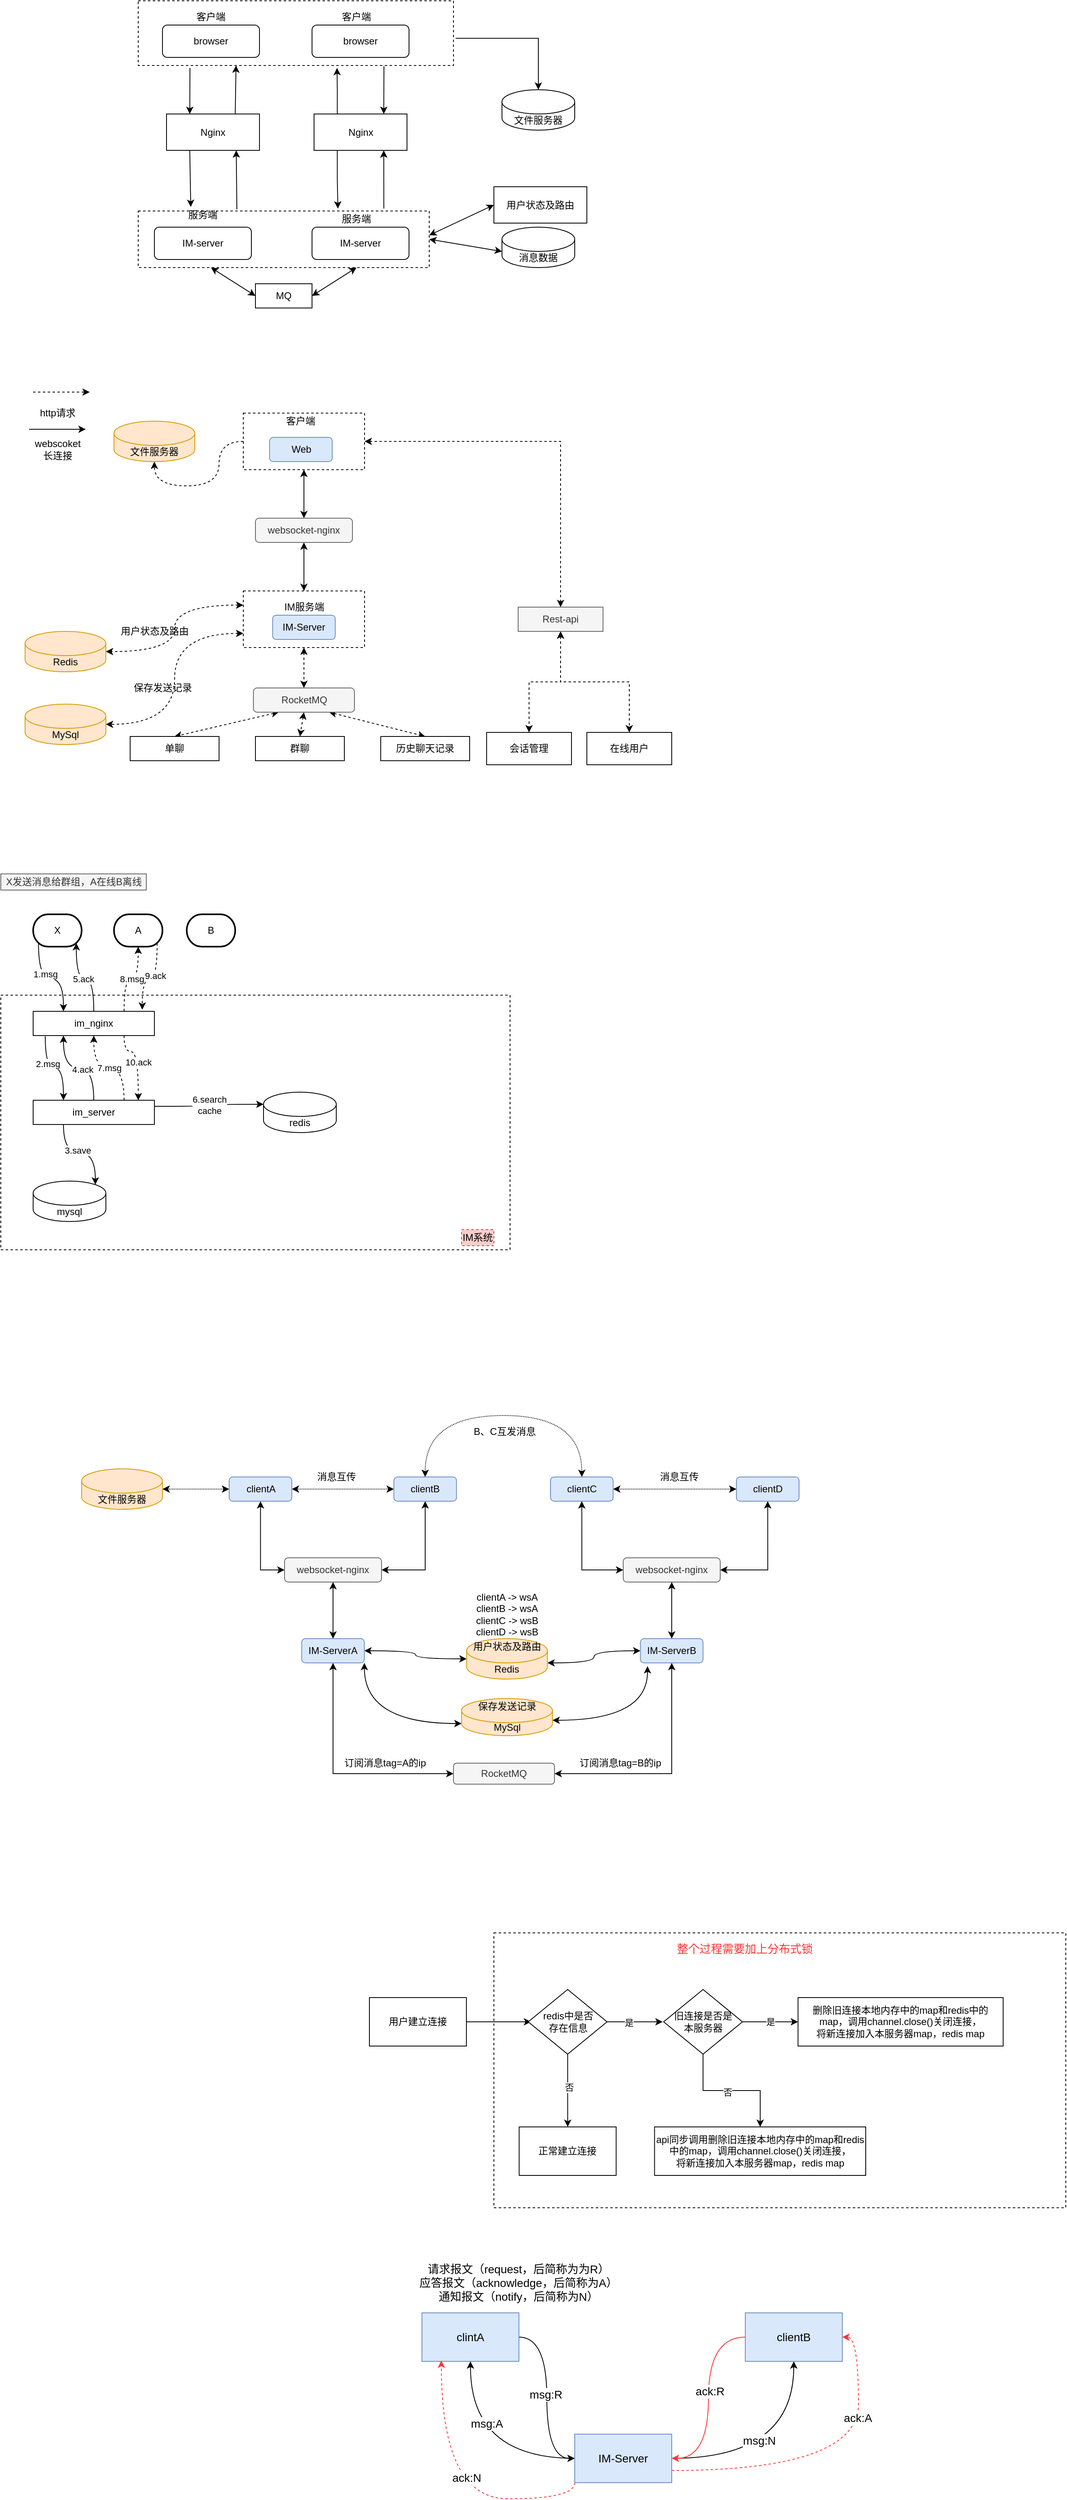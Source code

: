 <mxfile version="14.6.6" type="github">
  <diagram id="SVf9QePH6oFxNEaRzbm1" name="Page-1">
    <mxGraphModel dx="1657" dy="684" grid="1" gridSize="10" guides="1" tooltips="1" connect="1" arrows="1" fold="1" page="1" pageScale="1" pageWidth="827" pageHeight="1169" math="0" shadow="0">
      <root>
        <mxCell id="0" />
        <mxCell id="1" parent="0" />
        <mxCell id="dD6wVHQtF_1R5ot11olk-26" value="" style="rounded=0;whiteSpace=wrap;html=1;dashed=1;" vertex="1" parent="1">
          <mxGeometry x="370" y="2490" width="707.5" height="340" as="geometry" />
        </mxCell>
        <mxCell id="jcN8uPHIU7ZFFMgg2lVI-137" value="" style="rounded=0;whiteSpace=wrap;html=1;strokeColor=#000000;strokeWidth=1;dashed=1;" parent="1" vertex="1">
          <mxGeometry x="-240" y="1330" width="630" height="315" as="geometry" />
        </mxCell>
        <mxCell id="jcN8uPHIU7ZFFMgg2lVI-88" style="edgeStyle=orthogonalEdgeStyle;rounded=0;orthogonalLoop=1;jettySize=auto;html=1;exitX=0;exitY=0.5;exitDx=0;exitDy=0;entryX=0.5;entryY=1;entryDx=0;entryDy=0;entryPerimeter=0;startArrow=none;startFill=0;strokeColor=#000000;curved=1;dashed=1;" parent="1" source="jcN8uPHIU7ZFFMgg2lVI-80" target="jcN8uPHIU7ZFFMgg2lVI-78" edge="1">
          <mxGeometry relative="1" as="geometry" />
        </mxCell>
        <mxCell id="jcN8uPHIU7ZFFMgg2lVI-92" style="edgeStyle=none;rounded=0;orthogonalLoop=1;jettySize=auto;html=1;exitX=0.5;exitY=1;exitDx=0;exitDy=0;entryX=0.5;entryY=0;entryDx=0;entryDy=0;startArrow=classic;startFill=1;strokeColor=#000000;" parent="1" source="jcN8uPHIU7ZFFMgg2lVI-80" target="jcN8uPHIU7ZFFMgg2lVI-82" edge="1">
          <mxGeometry relative="1" as="geometry" />
        </mxCell>
        <mxCell id="jcN8uPHIU7ZFFMgg2lVI-107" style="edgeStyle=orthogonalEdgeStyle;rounded=0;orthogonalLoop=1;jettySize=auto;html=1;exitX=1;exitY=0.5;exitDx=0;exitDy=0;entryX=0.5;entryY=0;entryDx=0;entryDy=0;startArrow=classic;startFill=1;strokeColor=#000000;dashed=1;" parent="1" source="jcN8uPHIU7ZFFMgg2lVI-80" target="jcN8uPHIU7ZFFMgg2lVI-104" edge="1">
          <mxGeometry relative="1" as="geometry" />
        </mxCell>
        <mxCell id="jcN8uPHIU7ZFFMgg2lVI-80" value="" style="rounded=0;whiteSpace=wrap;html=1;strokeColor=#000000;strokeWidth=1;dashed=1;" parent="1" vertex="1">
          <mxGeometry x="60" y="610" width="150" height="70" as="geometry" />
        </mxCell>
        <mxCell id="jcN8uPHIU7ZFFMgg2lVI-66" style="edgeStyle=none;rounded=0;orthogonalLoop=1;jettySize=auto;html=1;entryX=0.25;entryY=0;entryDx=0;entryDy=0;startArrow=none;startFill=0;strokeColor=#000000;" parent="1" target="jcN8uPHIU7ZFFMgg2lVI-31" edge="1">
          <mxGeometry relative="1" as="geometry">
            <mxPoint x="-6" y="183" as="sourcePoint" />
          </mxGeometry>
        </mxCell>
        <mxCell id="jcN8uPHIU7ZFFMgg2lVI-26" value="" style="rounded=0;whiteSpace=wrap;html=1;strokeWidth=1;dashed=1;align=center;" parent="1" vertex="1">
          <mxGeometry x="-70" y="100" width="390" height="80" as="geometry" />
        </mxCell>
        <mxCell id="GDeIz0hFqOaDHLAl8PQt-1" value="文件服务器" style="shape=cylinder3;whiteSpace=wrap;html=1;boundedLbl=1;backgroundOutline=1;size=15;" parent="1" vertex="1">
          <mxGeometry x="380" y="210" width="90" height="50" as="geometry" />
        </mxCell>
        <mxCell id="jcN8uPHIU7ZFFMgg2lVI-22" style="edgeStyle=orthogonalEdgeStyle;rounded=0;orthogonalLoop=1;jettySize=auto;html=1;entryX=0.5;entryY=0;entryDx=0;entryDy=0;entryPerimeter=0;strokeColor=#000000;exitX=1.007;exitY=0.58;exitDx=0;exitDy=0;exitPerimeter=0;" parent="1" source="jcN8uPHIU7ZFFMgg2lVI-26" target="GDeIz0hFqOaDHLAl8PQt-1" edge="1">
          <mxGeometry relative="1" as="geometry">
            <mxPoint x="330" y="140" as="sourcePoint" />
          </mxGeometry>
        </mxCell>
        <mxCell id="jcN8uPHIU7ZFFMgg2lVI-5" value="browser" style="rounded=1;whiteSpace=wrap;html=1;strokeColor=#000000;strokeWidth=1;" parent="1" vertex="1">
          <mxGeometry x="145" y="130" width="120" height="40" as="geometry" />
        </mxCell>
        <mxCell id="jcN8uPHIU7ZFFMgg2lVI-6" value="客户端" style="text;html=1;strokeColor=none;fillColor=none;align=center;verticalAlign=middle;whiteSpace=wrap;rounded=0;dashed=1;" parent="1" vertex="1">
          <mxGeometry x="180" y="110" width="40" height="20" as="geometry" />
        </mxCell>
        <mxCell id="jcN8uPHIU7ZFFMgg2lVI-12" style="edgeStyle=orthogonalEdgeStyle;rounded=0;orthogonalLoop=1;jettySize=auto;html=1;exitX=0.25;exitY=0;exitDx=0;exitDy=0;entryX=0.329;entryY=1.038;entryDx=0;entryDy=0;entryPerimeter=0;" parent="1" source="jcN8uPHIU7ZFFMgg2lVI-7" edge="1">
          <mxGeometry relative="1" as="geometry">
            <mxPoint x="175.93" y="183.04" as="targetPoint" />
          </mxGeometry>
        </mxCell>
        <mxCell id="jcN8uPHIU7ZFFMgg2lVI-17" style="edgeStyle=orthogonalEdgeStyle;rounded=0;orthogonalLoop=1;jettySize=auto;html=1;exitX=0.25;exitY=1;exitDx=0;exitDy=0;strokeColor=#000000;entryX=0.117;entryY=-0.15;entryDx=0;entryDy=0;entryPerimeter=0;" parent="1" source="jcN8uPHIU7ZFFMgg2lVI-7" target="jcN8uPHIU7ZFFMgg2lVI-19" edge="1">
          <mxGeometry relative="1" as="geometry">
            <mxPoint x="176" y="350" as="targetPoint" />
          </mxGeometry>
        </mxCell>
        <mxCell id="jcN8uPHIU7ZFFMgg2lVI-7" value="Nginx" style="rounded=0;whiteSpace=wrap;html=1;strokeColor=#000000;strokeWidth=1;" parent="1" vertex="1">
          <mxGeometry x="147.5" y="240" width="115" height="45" as="geometry" />
        </mxCell>
        <mxCell id="jcN8uPHIU7ZFFMgg2lVI-16" value="" style="endArrow=classic;html=1;strokeColor=#000000;entryX=0.75;entryY=0;entryDx=0;entryDy=0;" parent="1" target="jcN8uPHIU7ZFFMgg2lVI-7" edge="1">
          <mxGeometry width="50" height="50" relative="1" as="geometry">
            <mxPoint x="234" y="181" as="sourcePoint" />
            <mxPoint x="360" y="290" as="targetPoint" />
          </mxGeometry>
        </mxCell>
        <mxCell id="jcN8uPHIU7ZFFMgg2lVI-73" style="rounded=0;orthogonalLoop=1;jettySize=auto;html=1;exitX=0.25;exitY=1;exitDx=0;exitDy=0;entryX=0;entryY=0.5;entryDx=0;entryDy=0;startArrow=classic;startFill=1;strokeColor=#000000;" parent="1" source="jcN8uPHIU7ZFFMgg2lVI-18" target="jcN8uPHIU7ZFFMgg2lVI-70" edge="1">
          <mxGeometry relative="1" as="geometry" />
        </mxCell>
        <mxCell id="jcN8uPHIU7ZFFMgg2lVI-18" value="" style="rounded=0;whiteSpace=wrap;html=1;strokeWidth=1;dashed=1;align=center;" parent="1" vertex="1">
          <mxGeometry x="-70" y="360" width="360" height="70" as="geometry" />
        </mxCell>
        <mxCell id="jcN8uPHIU7ZFFMgg2lVI-19" value="服务端" style="text;html=1;strokeColor=none;fillColor=none;align=center;verticalAlign=middle;whiteSpace=wrap;rounded=0;" parent="1" vertex="1">
          <mxGeometry x="170" y="360" width="60" height="20" as="geometry" />
        </mxCell>
        <mxCell id="jcN8uPHIU7ZFFMgg2lVI-20" value="" style="endArrow=classic;html=1;strokeColor=#000000;entryX=0.75;entryY=1;entryDx=0;entryDy=0;exitX=0.844;exitY=-0.043;exitDx=0;exitDy=0;exitPerimeter=0;" parent="1" source="jcN8uPHIU7ZFFMgg2lVI-18" target="jcN8uPHIU7ZFFMgg2lVI-7" edge="1">
          <mxGeometry width="50" height="50" relative="1" as="geometry">
            <mxPoint x="234" y="350" as="sourcePoint" />
            <mxPoint x="360" y="360" as="targetPoint" />
          </mxGeometry>
        </mxCell>
        <mxCell id="jcN8uPHIU7ZFFMgg2lVI-21" value="IM-server" style="rounded=1;whiteSpace=wrap;html=1;strokeColor=#000000;strokeWidth=1;" parent="1" vertex="1">
          <mxGeometry x="145" y="380" width="120" height="40" as="geometry" />
        </mxCell>
        <mxCell id="jcN8uPHIU7ZFFMgg2lVI-24" value="消息数据" style="shape=cylinder3;whiteSpace=wrap;html=1;boundedLbl=1;backgroundOutline=1;size=15;" parent="1" vertex="1">
          <mxGeometry x="380" y="380" width="90" height="50" as="geometry" />
        </mxCell>
        <mxCell id="jcN8uPHIU7ZFFMgg2lVI-25" value="" style="endArrow=classic;startArrow=classic;html=1;strokeColor=#000000;entryX=0;entryY=0;entryDx=0;entryDy=30;entryPerimeter=0;exitX=1;exitY=0.5;exitDx=0;exitDy=0;" parent="1" source="jcN8uPHIU7ZFFMgg2lVI-18" target="jcN8uPHIU7ZFFMgg2lVI-24" edge="1">
          <mxGeometry width="50" height="50" relative="1" as="geometry">
            <mxPoint x="310" y="460" as="sourcePoint" />
            <mxPoint x="360" y="410" as="targetPoint" />
          </mxGeometry>
        </mxCell>
        <mxCell id="jcN8uPHIU7ZFFMgg2lVI-27" value="browser" style="rounded=1;whiteSpace=wrap;html=1;strokeColor=#000000;strokeWidth=1;" parent="1" vertex="1">
          <mxGeometry x="-40" y="130" width="120" height="40" as="geometry" />
        </mxCell>
        <mxCell id="jcN8uPHIU7ZFFMgg2lVI-28" value="客户端" style="text;html=1;strokeColor=none;fillColor=none;align=center;verticalAlign=middle;whiteSpace=wrap;rounded=0;dashed=1;" parent="1" vertex="1">
          <mxGeometry y="110" width="40" height="20" as="geometry" />
        </mxCell>
        <mxCell id="jcN8uPHIU7ZFFMgg2lVI-68" style="edgeStyle=none;rounded=0;orthogonalLoop=1;jettySize=auto;html=1;exitX=0.25;exitY=1;exitDx=0;exitDy=0;entryX=0.25;entryY=0;entryDx=0;entryDy=0;startArrow=none;startFill=0;strokeColor=#000000;" parent="1" source="jcN8uPHIU7ZFFMgg2lVI-31" target="jcN8uPHIU7ZFFMgg2lVI-34" edge="1">
          <mxGeometry relative="1" as="geometry" />
        </mxCell>
        <mxCell id="jcN8uPHIU7ZFFMgg2lVI-31" value="Nginx" style="rounded=0;whiteSpace=wrap;html=1;strokeColor=#000000;strokeWidth=1;" parent="1" vertex="1">
          <mxGeometry x="-35" y="240" width="115" height="45" as="geometry" />
        </mxCell>
        <mxCell id="jcN8uPHIU7ZFFMgg2lVI-34" value="服务端" style="text;html=1;strokeColor=none;fillColor=none;align=center;verticalAlign=middle;whiteSpace=wrap;rounded=0;" parent="1" vertex="1">
          <mxGeometry x="-20" y="355" width="60" height="20" as="geometry" />
        </mxCell>
        <mxCell id="jcN8uPHIU7ZFFMgg2lVI-35" value="" style="endArrow=classic;html=1;strokeColor=#000000;entryX=0.75;entryY=1;entryDx=0;entryDy=0;exitX=0.339;exitY=-0.029;exitDx=0;exitDy=0;exitPerimeter=0;" parent="1" source="jcN8uPHIU7ZFFMgg2lVI-18" target="jcN8uPHIU7ZFFMgg2lVI-31" edge="1">
          <mxGeometry width="50" height="50" relative="1" as="geometry">
            <mxPoint x="51" y="350" as="sourcePoint" />
            <mxPoint x="110" y="360" as="targetPoint" />
          </mxGeometry>
        </mxCell>
        <mxCell id="jcN8uPHIU7ZFFMgg2lVI-36" value="IM-server" style="rounded=1;whiteSpace=wrap;html=1;strokeColor=#000000;strokeWidth=1;" parent="1" vertex="1">
          <mxGeometry x="-50" y="380" width="120" height="40" as="geometry" />
        </mxCell>
        <mxCell id="jcN8uPHIU7ZFFMgg2lVI-49" value="用户状态及路由" style="rounded=0;whiteSpace=wrap;html=1;strokeColor=#000000;strokeWidth=1;" parent="1" vertex="1">
          <mxGeometry x="370" y="330" width="115" height="45" as="geometry" />
        </mxCell>
        <mxCell id="jcN8uPHIU7ZFFMgg2lVI-50" value="" style="endArrow=classic;startArrow=classic;html=1;strokeColor=#000000;entryX=0;entryY=0.5;entryDx=0;entryDy=0;" parent="1" target="jcN8uPHIU7ZFFMgg2lVI-49" edge="1">
          <mxGeometry width="50" height="50" relative="1" as="geometry">
            <mxPoint x="290" y="390" as="sourcePoint" />
            <mxPoint x="360" y="350" as="targetPoint" />
          </mxGeometry>
        </mxCell>
        <mxCell id="jcN8uPHIU7ZFFMgg2lVI-65" value="" style="endArrow=classic;html=1;strokeColor=#000000;exitX=0.429;exitY=-0.012;exitDx=0;exitDy=0;exitPerimeter=0;" parent="1" edge="1">
          <mxGeometry width="50" height="50" relative="1" as="geometry">
            <mxPoint x="50.0" y="240.0" as="sourcePoint" />
            <mxPoint x="51" y="180" as="targetPoint" />
          </mxGeometry>
        </mxCell>
        <mxCell id="jcN8uPHIU7ZFFMgg2lVI-71" style="edgeStyle=none;rounded=0;orthogonalLoop=1;jettySize=auto;html=1;exitX=1;exitY=0.5;exitDx=0;exitDy=0;entryX=0.75;entryY=1;entryDx=0;entryDy=0;startArrow=classic;startFill=1;strokeColor=#000000;" parent="1" source="jcN8uPHIU7ZFFMgg2lVI-70" target="jcN8uPHIU7ZFFMgg2lVI-18" edge="1">
          <mxGeometry relative="1" as="geometry" />
        </mxCell>
        <mxCell id="jcN8uPHIU7ZFFMgg2lVI-70" value="MQ" style="rounded=0;whiteSpace=wrap;html=1;strokeColor=#000000;strokeWidth=1;" parent="1" vertex="1">
          <mxGeometry x="75" y="450" width="70" height="30" as="geometry" />
        </mxCell>
        <mxCell id="jcN8uPHIU7ZFFMgg2lVI-78" value="文件服务器" style="shape=cylinder3;whiteSpace=wrap;html=1;boundedLbl=1;backgroundOutline=1;size=15;strokeColor=#d79b00;strokeWidth=1;fillColor=#ffe6cc;" parent="1" vertex="1">
          <mxGeometry x="-100" y="620" width="100" height="50" as="geometry" />
        </mxCell>
        <mxCell id="jcN8uPHIU7ZFFMgg2lVI-79" value="Web" style="rounded=1;whiteSpace=wrap;html=1;strokeColor=#6c8ebf;strokeWidth=1;fillColor=#dae8fc;" parent="1" vertex="1">
          <mxGeometry x="92.5" y="640" width="77.5" height="30" as="geometry" />
        </mxCell>
        <mxCell id="jcN8uPHIU7ZFFMgg2lVI-81" value="客户端" style="text;html=1;strokeColor=none;fillColor=none;align=center;verticalAlign=middle;whiteSpace=wrap;rounded=0;" parent="1" vertex="1">
          <mxGeometry x="111" y="610" width="40" height="20" as="geometry" />
        </mxCell>
        <mxCell id="jcN8uPHIU7ZFFMgg2lVI-93" style="edgeStyle=none;rounded=0;orthogonalLoop=1;jettySize=auto;html=1;exitX=0.5;exitY=1;exitDx=0;exitDy=0;entryX=0.5;entryY=0;entryDx=0;entryDy=0;startArrow=classic;startFill=1;strokeColor=#000000;" parent="1" source="jcN8uPHIU7ZFFMgg2lVI-82" target="jcN8uPHIU7ZFFMgg2lVI-85" edge="1">
          <mxGeometry relative="1" as="geometry" />
        </mxCell>
        <mxCell id="jcN8uPHIU7ZFFMgg2lVI-82" value="websocket-nginx" style="rounded=1;whiteSpace=wrap;html=1;strokeColor=#666666;strokeWidth=1;fillColor=#f5f5f5;fontColor=#333333;" parent="1" vertex="1">
          <mxGeometry x="75" y="740" width="120" height="30" as="geometry" />
        </mxCell>
        <mxCell id="jcN8uPHIU7ZFFMgg2lVI-97" style="edgeStyle=none;rounded=0;orthogonalLoop=1;jettySize=auto;html=1;exitX=0.5;exitY=1;exitDx=0;exitDy=0;startArrow=classic;startFill=1;strokeColor=#000000;dashed=1;" parent="1" source="jcN8uPHIU7ZFFMgg2lVI-85" target="jcN8uPHIU7ZFFMgg2lVI-96" edge="1">
          <mxGeometry relative="1" as="geometry" />
        </mxCell>
        <mxCell id="jcN8uPHIU7ZFFMgg2lVI-117" style="edgeStyle=orthogonalEdgeStyle;rounded=0;orthogonalLoop=1;jettySize=auto;html=1;exitX=0;exitY=0.25;exitDx=0;exitDy=0;entryX=1;entryY=0.5;entryDx=0;entryDy=0;entryPerimeter=0;startArrow=classic;startFill=1;strokeColor=#000000;curved=1;dashed=1;" parent="1" source="jcN8uPHIU7ZFFMgg2lVI-85" target="jcN8uPHIU7ZFFMgg2lVI-116" edge="1">
          <mxGeometry relative="1" as="geometry" />
        </mxCell>
        <mxCell id="jcN8uPHIU7ZFFMgg2lVI-118" style="edgeStyle=orthogonalEdgeStyle;curved=1;rounded=0;orthogonalLoop=1;jettySize=auto;html=1;exitX=0;exitY=0.75;exitDx=0;exitDy=0;entryX=1;entryY=0.5;entryDx=0;entryDy=0;entryPerimeter=0;startArrow=classic;startFill=1;strokeColor=#000000;dashed=1;" parent="1" source="jcN8uPHIU7ZFFMgg2lVI-85" target="jcN8uPHIU7ZFFMgg2lVI-115" edge="1">
          <mxGeometry relative="1" as="geometry" />
        </mxCell>
        <mxCell id="jcN8uPHIU7ZFFMgg2lVI-85" value="" style="rounded=0;whiteSpace=wrap;html=1;strokeColor=#000000;strokeWidth=1;dashed=1;" parent="1" vertex="1">
          <mxGeometry x="60" y="830" width="150" height="70" as="geometry" />
        </mxCell>
        <mxCell id="jcN8uPHIU7ZFFMgg2lVI-94" value="IM-Server" style="rounded=1;whiteSpace=wrap;html=1;strokeColor=#6c8ebf;strokeWidth=1;fillColor=#dae8fc;" parent="1" vertex="1">
          <mxGeometry x="96.25" y="860" width="77.5" height="30" as="geometry" />
        </mxCell>
        <mxCell id="jcN8uPHIU7ZFFMgg2lVI-95" value="IM服务端" style="text;html=1;strokeColor=none;fillColor=none;align=center;verticalAlign=middle;whiteSpace=wrap;rounded=0;" parent="1" vertex="1">
          <mxGeometry x="107.5" y="840" width="55" height="20" as="geometry" />
        </mxCell>
        <mxCell id="jcN8uPHIU7ZFFMgg2lVI-101" style="edgeStyle=none;rounded=0;orthogonalLoop=1;jettySize=auto;html=1;exitX=0.25;exitY=1;exitDx=0;exitDy=0;entryX=0.5;entryY=0;entryDx=0;entryDy=0;startArrow=classic;startFill=1;strokeColor=#000000;dashed=1;" parent="1" source="jcN8uPHIU7ZFFMgg2lVI-96" target="jcN8uPHIU7ZFFMgg2lVI-98" edge="1">
          <mxGeometry relative="1" as="geometry" />
        </mxCell>
        <mxCell id="jcN8uPHIU7ZFFMgg2lVI-102" style="edgeStyle=none;rounded=0;orthogonalLoop=1;jettySize=auto;html=1;exitX=0.5;exitY=1;exitDx=0;exitDy=0;entryX=0.5;entryY=0;entryDx=0;entryDy=0;startArrow=classic;startFill=1;strokeColor=#000000;dashed=1;" parent="1" source="jcN8uPHIU7ZFFMgg2lVI-96" target="jcN8uPHIU7ZFFMgg2lVI-99" edge="1">
          <mxGeometry relative="1" as="geometry" />
        </mxCell>
        <mxCell id="jcN8uPHIU7ZFFMgg2lVI-103" style="edgeStyle=none;rounded=0;orthogonalLoop=1;jettySize=auto;html=1;exitX=0.75;exitY=1;exitDx=0;exitDy=0;entryX=0.5;entryY=0;entryDx=0;entryDy=0;startArrow=classic;startFill=1;strokeColor=#000000;dashed=1;" parent="1" source="jcN8uPHIU7ZFFMgg2lVI-96" target="jcN8uPHIU7ZFFMgg2lVI-100" edge="1">
          <mxGeometry relative="1" as="geometry" />
        </mxCell>
        <mxCell id="jcN8uPHIU7ZFFMgg2lVI-96" value="RocketMQ" style="rounded=1;whiteSpace=wrap;html=1;strokeColor=#666666;strokeWidth=1;fillColor=#f5f5f5;fontColor=#333333;" parent="1" vertex="1">
          <mxGeometry x="72.5" y="950" width="125" height="30" as="geometry" />
        </mxCell>
        <mxCell id="jcN8uPHIU7ZFFMgg2lVI-98" value="单聊" style="rounded=0;whiteSpace=wrap;html=1;strokeColor=#000000;strokeWidth=1;" parent="1" vertex="1">
          <mxGeometry x="-80" y="1010" width="110" height="30" as="geometry" />
        </mxCell>
        <mxCell id="jcN8uPHIU7ZFFMgg2lVI-99" value="群聊" style="rounded=0;whiteSpace=wrap;html=1;strokeColor=#000000;strokeWidth=1;" parent="1" vertex="1">
          <mxGeometry x="75" y="1010" width="110" height="30" as="geometry" />
        </mxCell>
        <mxCell id="jcN8uPHIU7ZFFMgg2lVI-100" value="历史聊天记录" style="rounded=0;whiteSpace=wrap;html=1;strokeColor=#000000;strokeWidth=1;" parent="1" vertex="1">
          <mxGeometry x="230" y="1010" width="110" height="30" as="geometry" />
        </mxCell>
        <mxCell id="jcN8uPHIU7ZFFMgg2lVI-111" style="edgeStyle=orthogonalEdgeStyle;rounded=0;orthogonalLoop=1;jettySize=auto;html=1;exitX=0.5;exitY=1;exitDx=0;exitDy=0;entryX=0.5;entryY=0;entryDx=0;entryDy=0;startArrow=classic;startFill=1;strokeColor=#000000;dashed=1;" parent="1" source="jcN8uPHIU7ZFFMgg2lVI-104" target="jcN8uPHIU7ZFFMgg2lVI-108" edge="1">
          <mxGeometry relative="1" as="geometry" />
        </mxCell>
        <mxCell id="jcN8uPHIU7ZFFMgg2lVI-113" style="edgeStyle=orthogonalEdgeStyle;rounded=0;orthogonalLoop=1;jettySize=auto;html=1;exitX=0.5;exitY=1;exitDx=0;exitDy=0;entryX=0.5;entryY=0;entryDx=0;entryDy=0;startArrow=classic;startFill=1;strokeColor=#000000;dashed=1;" parent="1" source="jcN8uPHIU7ZFFMgg2lVI-104" target="jcN8uPHIU7ZFFMgg2lVI-109" edge="1">
          <mxGeometry relative="1" as="geometry" />
        </mxCell>
        <mxCell id="jcN8uPHIU7ZFFMgg2lVI-104" value="Rest-api" style="rounded=0;whiteSpace=wrap;html=1;strokeColor=#666666;strokeWidth=1;fillColor=#f5f5f5;fontColor=#333333;" parent="1" vertex="1">
          <mxGeometry x="400" y="850" width="105" height="30" as="geometry" />
        </mxCell>
        <mxCell id="jcN8uPHIU7ZFFMgg2lVI-106" style="edgeStyle=none;rounded=0;orthogonalLoop=1;jettySize=auto;html=1;exitX=0;exitY=0;exitDx=0;exitDy=0;startArrow=classic;startFill=1;strokeColor=#000000;" parent="1" source="jcN8uPHIU7ZFFMgg2lVI-104" target="jcN8uPHIU7ZFFMgg2lVI-104" edge="1">
          <mxGeometry relative="1" as="geometry" />
        </mxCell>
        <mxCell id="jcN8uPHIU7ZFFMgg2lVI-108" value="在线用户" style="rounded=0;whiteSpace=wrap;html=1;strokeColor=#000000;strokeWidth=1;" parent="1" vertex="1">
          <mxGeometry x="485" y="1005" width="105" height="40" as="geometry" />
        </mxCell>
        <mxCell id="jcN8uPHIU7ZFFMgg2lVI-109" value="会话管理" style="rounded=0;whiteSpace=wrap;html=1;strokeColor=#000000;strokeWidth=1;" parent="1" vertex="1">
          <mxGeometry x="361" y="1005" width="105" height="40" as="geometry" />
        </mxCell>
        <mxCell id="jcN8uPHIU7ZFFMgg2lVI-115" value="MySql" style="shape=cylinder3;whiteSpace=wrap;html=1;boundedLbl=1;backgroundOutline=1;size=15;strokeColor=#d79b00;strokeWidth=1;fillColor=#ffe6cc;" parent="1" vertex="1">
          <mxGeometry x="-210" y="970" width="100" height="50" as="geometry" />
        </mxCell>
        <mxCell id="jcN8uPHIU7ZFFMgg2lVI-116" value="Redis" style="shape=cylinder3;whiteSpace=wrap;html=1;boundedLbl=1;backgroundOutline=1;size=15;strokeColor=#d79b00;strokeWidth=1;fillColor=#ffe6cc;" parent="1" vertex="1">
          <mxGeometry x="-210" y="880" width="100" height="50" as="geometry" />
        </mxCell>
        <mxCell id="jcN8uPHIU7ZFFMgg2lVI-119" value="用户状态及路由" style="text;html=1;align=center;verticalAlign=middle;resizable=0;points=[];autosize=1;" parent="1" vertex="1">
          <mxGeometry x="-100" y="870" width="100" height="20" as="geometry" />
        </mxCell>
        <mxCell id="jcN8uPHIU7ZFFMgg2lVI-120" value="保存发送记录" style="text;html=1;align=center;verticalAlign=middle;resizable=0;points=[];autosize=1;" parent="1" vertex="1">
          <mxGeometry x="-85" y="940" width="90" height="20" as="geometry" />
        </mxCell>
        <mxCell id="jcN8uPHIU7ZFFMgg2lVI-121" value="" style="endArrow=classic;html=1;strokeColor=#000000;" parent="1" edge="1">
          <mxGeometry width="50" height="50" relative="1" as="geometry">
            <mxPoint x="-205" y="630" as="sourcePoint" />
            <mxPoint x="-135" y="630" as="targetPoint" />
          </mxGeometry>
        </mxCell>
        <mxCell id="jcN8uPHIU7ZFFMgg2lVI-122" value="" style="endArrow=classic;html=1;dashed=1;strokeColor=#000000;" parent="1" edge="1">
          <mxGeometry width="50" height="50" relative="1" as="geometry">
            <mxPoint x="-200" y="584" as="sourcePoint" />
            <mxPoint x="-130" y="584" as="targetPoint" />
          </mxGeometry>
        </mxCell>
        <mxCell id="jcN8uPHIU7ZFFMgg2lVI-124" value="webscoket&lt;br&gt;长连接" style="text;html=1;align=center;verticalAlign=middle;resizable=0;points=[];autosize=1;" parent="1" vertex="1">
          <mxGeometry x="-205" y="640" width="70" height="30" as="geometry" />
        </mxCell>
        <mxCell id="jcN8uPHIU7ZFFMgg2lVI-125" value="http请求" style="text;html=1;align=center;verticalAlign=middle;resizable=0;points=[];autosize=1;" parent="1" vertex="1">
          <mxGeometry x="-200" y="600" width="60" height="20" as="geometry" />
        </mxCell>
        <mxCell id="jcN8uPHIU7ZFFMgg2lVI-135" style="edgeStyle=orthogonalEdgeStyle;curved=1;rounded=0;orthogonalLoop=1;jettySize=auto;html=1;exitX=0.11;exitY=0.89;exitDx=0;exitDy=0;exitPerimeter=0;entryX=0.25;entryY=0;entryDx=0;entryDy=0;startArrow=none;startFill=0;strokeColor=#000000;" parent="1" source="jcN8uPHIU7ZFFMgg2lVI-126" target="jcN8uPHIU7ZFFMgg2lVI-131" edge="1">
          <mxGeometry relative="1" as="geometry" />
        </mxCell>
        <mxCell id="jcN8uPHIU7ZFFMgg2lVI-136" value="1.msg" style="edgeLabel;html=1;align=center;verticalAlign=middle;resizable=0;points=[];" parent="jcN8uPHIU7ZFFMgg2lVI-135" vertex="1" connectable="0">
          <mxGeometry x="-0.084" y="6" relative="1" as="geometry">
            <mxPoint as="offset" />
          </mxGeometry>
        </mxCell>
        <mxCell id="jcN8uPHIU7ZFFMgg2lVI-126" value="X" style="strokeWidth=2;html=1;shape=mxgraph.flowchart.terminator;whiteSpace=wrap;" parent="1" vertex="1">
          <mxGeometry x="-200" y="1230" width="60" height="40" as="geometry" />
        </mxCell>
        <mxCell id="jcN8uPHIU7ZFFMgg2lVI-149" style="edgeStyle=orthogonalEdgeStyle;curved=1;rounded=0;orthogonalLoop=1;jettySize=auto;html=1;exitX=0.89;exitY=0.89;exitDx=0;exitDy=0;exitPerimeter=0;entryX=0.9;entryY=-0.067;entryDx=0;entryDy=0;entryPerimeter=0;dashed=1;startArrow=none;startFill=0;strokeColor=#000000;" parent="1" source="jcN8uPHIU7ZFFMgg2lVI-129" target="jcN8uPHIU7ZFFMgg2lVI-131" edge="1">
          <mxGeometry relative="1" as="geometry" />
        </mxCell>
        <mxCell id="jcN8uPHIU7ZFFMgg2lVI-150" value="9.ack" style="edgeLabel;html=1;align=center;verticalAlign=middle;resizable=0;points=[];" parent="jcN8uPHIU7ZFFMgg2lVI-149" vertex="1" connectable="0">
          <mxGeometry x="-0.198" y="-3" relative="1" as="geometry">
            <mxPoint as="offset" />
          </mxGeometry>
        </mxCell>
        <mxCell id="jcN8uPHIU7ZFFMgg2lVI-129" value="A" style="strokeWidth=2;html=1;shape=mxgraph.flowchart.terminator;whiteSpace=wrap;" parent="1" vertex="1">
          <mxGeometry x="-100" y="1230" width="60" height="40" as="geometry" />
        </mxCell>
        <mxCell id="jcN8uPHIU7ZFFMgg2lVI-130" value="B" style="strokeWidth=2;html=1;shape=mxgraph.flowchart.terminator;whiteSpace=wrap;" parent="1" vertex="1">
          <mxGeometry x="-10" y="1230" width="60" height="40" as="geometry" />
        </mxCell>
        <mxCell id="jcN8uPHIU7ZFFMgg2lVI-138" style="edgeStyle=orthogonalEdgeStyle;curved=1;rounded=0;orthogonalLoop=1;jettySize=auto;html=1;exitX=0.1;exitY=1.033;exitDx=0;exitDy=0;entryX=0.25;entryY=0;entryDx=0;entryDy=0;startArrow=none;startFill=0;strokeColor=#000000;exitPerimeter=0;" parent="1" source="jcN8uPHIU7ZFFMgg2lVI-131" target="jcN8uPHIU7ZFFMgg2lVI-132" edge="1">
          <mxGeometry relative="1" as="geometry" />
        </mxCell>
        <mxCell id="jcN8uPHIU7ZFFMgg2lVI-139" value="2.msg" style="edgeLabel;html=1;align=center;verticalAlign=middle;resizable=0;points=[];" parent="jcN8uPHIU7ZFFMgg2lVI-138" vertex="1" connectable="0">
          <mxGeometry x="-0.33" y="3" relative="1" as="geometry">
            <mxPoint as="offset" />
          </mxGeometry>
        </mxCell>
        <mxCell id="jcN8uPHIU7ZFFMgg2lVI-144" value="5.ack" style="edgeStyle=orthogonalEdgeStyle;curved=1;rounded=0;orthogonalLoop=1;jettySize=auto;html=1;exitX=0.5;exitY=0;exitDx=0;exitDy=0;entryX=0.89;entryY=0.89;entryDx=0;entryDy=0;entryPerimeter=0;startArrow=none;startFill=0;strokeColor=#000000;" parent="1" source="jcN8uPHIU7ZFFMgg2lVI-131" target="jcN8uPHIU7ZFFMgg2lVI-126" edge="1">
          <mxGeometry relative="1" as="geometry" />
        </mxCell>
        <mxCell id="jcN8uPHIU7ZFFMgg2lVI-148" value="8.msg" style="edgeStyle=orthogonalEdgeStyle;curved=1;rounded=0;orthogonalLoop=1;jettySize=auto;html=1;exitX=0.75;exitY=0;exitDx=0;exitDy=0;entryX=0.5;entryY=1;entryDx=0;entryDy=0;entryPerimeter=0;dashed=1;startArrow=none;startFill=0;strokeColor=#000000;" parent="1" source="jcN8uPHIU7ZFFMgg2lVI-131" target="jcN8uPHIU7ZFFMgg2lVI-129" edge="1">
          <mxGeometry relative="1" as="geometry">
            <Array as="points">
              <mxPoint x="-87" y="1310" />
              <mxPoint x="-70" y="1310" />
            </Array>
          </mxGeometry>
        </mxCell>
        <mxCell id="jcN8uPHIU7ZFFMgg2lVI-151" style="edgeStyle=orthogonalEdgeStyle;curved=1;rounded=0;orthogonalLoop=1;jettySize=auto;html=1;exitX=0.75;exitY=1;exitDx=0;exitDy=0;entryX=0.27;entryY=0.413;entryDx=0;entryDy=0;entryPerimeter=0;dashed=1;startArrow=none;startFill=0;strokeColor=#000000;" parent="1" source="jcN8uPHIU7ZFFMgg2lVI-131" target="jcN8uPHIU7ZFFMgg2lVI-137" edge="1">
          <mxGeometry relative="1" as="geometry" />
        </mxCell>
        <mxCell id="jcN8uPHIU7ZFFMgg2lVI-152" value="10.ack" style="edgeLabel;html=1;align=center;verticalAlign=middle;resizable=0;points=[];" parent="jcN8uPHIU7ZFFMgg2lVI-151" vertex="1" connectable="0">
          <mxGeometry x="0.036" relative="1" as="geometry">
            <mxPoint as="offset" />
          </mxGeometry>
        </mxCell>
        <mxCell id="jcN8uPHIU7ZFFMgg2lVI-131" value="im_nginx" style="rounded=0;whiteSpace=wrap;html=1;strokeColor=#000000;strokeWidth=1;" parent="1" vertex="1">
          <mxGeometry x="-200" y="1350" width="150" height="30" as="geometry" />
        </mxCell>
        <mxCell id="jcN8uPHIU7ZFFMgg2lVI-140" style="edgeStyle=orthogonalEdgeStyle;curved=1;rounded=0;orthogonalLoop=1;jettySize=auto;html=1;exitX=0.25;exitY=1;exitDx=0;exitDy=0;entryX=0.855;entryY=0;entryDx=0;entryDy=4.35;entryPerimeter=0;startArrow=none;startFill=0;strokeColor=#000000;" parent="1" source="jcN8uPHIU7ZFFMgg2lVI-132" target="jcN8uPHIU7ZFFMgg2lVI-134" edge="1">
          <mxGeometry relative="1" as="geometry" />
        </mxCell>
        <mxCell id="jcN8uPHIU7ZFFMgg2lVI-141" value="3.save" style="edgeLabel;html=1;align=center;verticalAlign=middle;resizable=0;points=[];" parent="jcN8uPHIU7ZFFMgg2lVI-140" vertex="1" connectable="0">
          <mxGeometry x="-0.078" y="3" relative="1" as="geometry">
            <mxPoint as="offset" />
          </mxGeometry>
        </mxCell>
        <mxCell id="jcN8uPHIU7ZFFMgg2lVI-142" style="edgeStyle=orthogonalEdgeStyle;curved=1;rounded=0;orthogonalLoop=1;jettySize=auto;html=1;exitX=0.5;exitY=0;exitDx=0;exitDy=0;entryX=0.25;entryY=1;entryDx=0;entryDy=0;startArrow=none;startFill=0;strokeColor=#000000;" parent="1" source="jcN8uPHIU7ZFFMgg2lVI-132" target="jcN8uPHIU7ZFFMgg2lVI-131" edge="1">
          <mxGeometry relative="1" as="geometry" />
        </mxCell>
        <mxCell id="jcN8uPHIU7ZFFMgg2lVI-143" value="4.ack" style="edgeLabel;html=1;align=center;verticalAlign=middle;resizable=0;points=[];" parent="jcN8uPHIU7ZFFMgg2lVI-142" vertex="1" connectable="0">
          <mxGeometry x="-0.081" y="2" relative="1" as="geometry">
            <mxPoint as="offset" />
          </mxGeometry>
        </mxCell>
        <mxCell id="jcN8uPHIU7ZFFMgg2lVI-145" value="6.search&lt;br&gt;cache" style="edgeStyle=orthogonalEdgeStyle;curved=1;rounded=0;orthogonalLoop=1;jettySize=auto;html=1;exitX=1;exitY=0.25;exitDx=0;exitDy=0;entryX=0;entryY=0;entryDx=0;entryDy=15;entryPerimeter=0;startArrow=none;startFill=0;strokeColor=#000000;" parent="1" source="jcN8uPHIU7ZFFMgg2lVI-132" target="jcN8uPHIU7ZFFMgg2lVI-133" edge="1">
          <mxGeometry relative="1" as="geometry" />
        </mxCell>
        <mxCell id="jcN8uPHIU7ZFFMgg2lVI-147" value="7.msg" style="edgeStyle=orthogonalEdgeStyle;curved=1;rounded=0;orthogonalLoop=1;jettySize=auto;html=1;exitX=0.75;exitY=0;exitDx=0;exitDy=0;entryX=0.5;entryY=1;entryDx=0;entryDy=0;startArrow=none;startFill=0;strokeColor=#000000;dashed=1;" parent="1" source="jcN8uPHIU7ZFFMgg2lVI-132" target="jcN8uPHIU7ZFFMgg2lVI-131" edge="1">
          <mxGeometry relative="1" as="geometry">
            <Array as="points">
              <mxPoint x="-87" y="1420" />
              <mxPoint x="-125" y="1420" />
            </Array>
          </mxGeometry>
        </mxCell>
        <mxCell id="jcN8uPHIU7ZFFMgg2lVI-132" value="im_server" style="rounded=0;whiteSpace=wrap;html=1;strokeColor=#000000;strokeWidth=1;" parent="1" vertex="1">
          <mxGeometry x="-200" y="1460" width="150" height="30" as="geometry" />
        </mxCell>
        <mxCell id="jcN8uPHIU7ZFFMgg2lVI-133" value="redis" style="shape=cylinder3;whiteSpace=wrap;html=1;boundedLbl=1;backgroundOutline=1;size=15;strokeColor=#000000;strokeWidth=1;" parent="1" vertex="1">
          <mxGeometry x="85" y="1450" width="90" height="50" as="geometry" />
        </mxCell>
        <mxCell id="jcN8uPHIU7ZFFMgg2lVI-134" value="mysql" style="shape=cylinder3;whiteSpace=wrap;html=1;boundedLbl=1;backgroundOutline=1;size=15;strokeColor=#000000;strokeWidth=1;" parent="1" vertex="1">
          <mxGeometry x="-200" y="1560" width="90" height="50" as="geometry" />
        </mxCell>
        <mxCell id="jcN8uPHIU7ZFFMgg2lVI-153" value="IM系统" style="text;html=1;strokeColor=#b85450;fillColor=#f8cecc;align=center;verticalAlign=middle;whiteSpace=wrap;rounded=0;dashed=1;" parent="1" vertex="1">
          <mxGeometry x="330" y="1620" width="40" height="20" as="geometry" />
        </mxCell>
        <mxCell id="jcN8uPHIU7ZFFMgg2lVI-155" value="X发送消息给群组，A在线B离线" style="text;html=1;align=center;verticalAlign=middle;resizable=0;points=[];autosize=1;fillColor=#f5f5f5;strokeColor=#666666;fontColor=#333333;" parent="1" vertex="1">
          <mxGeometry x="-240" y="1180" width="180" height="20" as="geometry" />
        </mxCell>
        <mxCell id="SJURUtMr13UPG1em4Rqm-59" style="edgeStyle=orthogonalEdgeStyle;curved=1;rounded=0;orthogonalLoop=1;jettySize=auto;html=1;exitX=1;exitY=0.5;exitDx=0;exitDy=0;exitPerimeter=0;entryX=0;entryY=0.5;entryDx=0;entryDy=0;dashed=1;dashPattern=1 1;startArrow=classic;startFill=1;" parent="1" source="SJURUtMr13UPG1em4Rqm-6" target="SJURUtMr13UPG1em4Rqm-7" edge="1">
          <mxGeometry relative="1" as="geometry" />
        </mxCell>
        <mxCell id="SJURUtMr13UPG1em4Rqm-6" value="文件服务器" style="shape=cylinder3;whiteSpace=wrap;html=1;boundedLbl=1;backgroundOutline=1;size=15;strokeColor=#d79b00;strokeWidth=1;fillColor=#ffe6cc;" parent="1" vertex="1">
          <mxGeometry x="-140" y="1916" width="100" height="50" as="geometry" />
        </mxCell>
        <mxCell id="SJURUtMr13UPG1em4Rqm-44" style="edgeStyle=orthogonalEdgeStyle;rounded=0;orthogonalLoop=1;jettySize=auto;html=1;exitX=0.5;exitY=1;exitDx=0;exitDy=0;entryX=0;entryY=0.5;entryDx=0;entryDy=0;startArrow=classic;startFill=1;" parent="1" source="SJURUtMr13UPG1em4Rqm-7" target="SJURUtMr13UPG1em4Rqm-10" edge="1">
          <mxGeometry relative="1" as="geometry" />
        </mxCell>
        <mxCell id="SJURUtMr13UPG1em4Rqm-48" style="edgeStyle=orthogonalEdgeStyle;rounded=0;orthogonalLoop=1;jettySize=auto;html=1;exitX=1;exitY=0.5;exitDx=0;exitDy=0;entryX=0;entryY=0.5;entryDx=0;entryDy=0;startArrow=classic;startFill=1;dashed=1;dashPattern=1 1;" parent="1" source="SJURUtMr13UPG1em4Rqm-7" target="SJURUtMr13UPG1em4Rqm-38" edge="1">
          <mxGeometry relative="1" as="geometry" />
        </mxCell>
        <mxCell id="SJURUtMr13UPG1em4Rqm-7" value="clientA" style="rounded=1;whiteSpace=wrap;html=1;strokeColor=#6c8ebf;strokeWidth=1;fillColor=#dae8fc;" parent="1" vertex="1">
          <mxGeometry x="42.5" y="1926" width="77.5" height="30" as="geometry" />
        </mxCell>
        <mxCell id="SJURUtMr13UPG1em4Rqm-45" style="edgeStyle=orthogonalEdgeStyle;rounded=0;orthogonalLoop=1;jettySize=auto;html=1;exitX=1;exitY=0.5;exitDx=0;exitDy=0;entryX=0.5;entryY=1;entryDx=0;entryDy=0;startArrow=classic;startFill=1;" parent="1" source="SJURUtMr13UPG1em4Rqm-10" target="SJURUtMr13UPG1em4Rqm-38" edge="1">
          <mxGeometry relative="1" as="geometry" />
        </mxCell>
        <mxCell id="SJURUtMr13UPG1em4Rqm-51" style="edgeStyle=orthogonalEdgeStyle;rounded=0;orthogonalLoop=1;jettySize=auto;html=1;exitX=0.5;exitY=1;exitDx=0;exitDy=0;entryX=0.5;entryY=0;entryDx=0;entryDy=0;startArrow=classic;startFill=1;" parent="1" source="SJURUtMr13UPG1em4Rqm-10" target="SJURUtMr13UPG1em4Rqm-15" edge="1">
          <mxGeometry relative="1" as="geometry" />
        </mxCell>
        <mxCell id="SJURUtMr13UPG1em4Rqm-10" value="websocket-nginx" style="rounded=1;whiteSpace=wrap;html=1;strokeColor=#666666;strokeWidth=1;fillColor=#f5f5f5;fontColor=#333333;" parent="1" vertex="1">
          <mxGeometry x="111" y="2026" width="120" height="30" as="geometry" />
        </mxCell>
        <mxCell id="SJURUtMr13UPG1em4Rqm-53" style="edgeStyle=orthogonalEdgeStyle;rounded=0;orthogonalLoop=1;jettySize=auto;html=1;exitX=0.5;exitY=1;exitDx=0;exitDy=0;entryX=0;entryY=0.5;entryDx=0;entryDy=0;startArrow=classic;startFill=1;" parent="1" source="SJURUtMr13UPG1em4Rqm-15" target="SJURUtMr13UPG1em4Rqm-20" edge="1">
          <mxGeometry relative="1" as="geometry" />
        </mxCell>
        <mxCell id="SJURUtMr13UPG1em4Rqm-55" style="edgeStyle=orthogonalEdgeStyle;curved=1;rounded=0;orthogonalLoop=1;jettySize=auto;html=1;exitX=1;exitY=0.5;exitDx=0;exitDy=0;startArrow=classic;startFill=1;" parent="1" source="SJURUtMr13UPG1em4Rqm-15" target="SJURUtMr13UPG1em4Rqm-31" edge="1">
          <mxGeometry relative="1" as="geometry" />
        </mxCell>
        <mxCell id="SJURUtMr13UPG1em4Rqm-57" style="edgeStyle=orthogonalEdgeStyle;curved=1;rounded=0;orthogonalLoop=1;jettySize=auto;html=1;exitX=1;exitY=1;exitDx=0;exitDy=0;entryX=0;entryY=1;entryDx=0;entryDy=-15;entryPerimeter=0;startArrow=classic;startFill=1;" parent="1" source="SJURUtMr13UPG1em4Rqm-15" target="SJURUtMr13UPG1em4Rqm-30" edge="1">
          <mxGeometry relative="1" as="geometry" />
        </mxCell>
        <mxCell id="SJURUtMr13UPG1em4Rqm-15" value="IM-ServerA" style="rounded=1;whiteSpace=wrap;html=1;strokeColor=#6c8ebf;strokeWidth=1;fillColor=#dae8fc;" parent="1" vertex="1">
          <mxGeometry x="132.25" y="2126" width="77.5" height="30" as="geometry" />
        </mxCell>
        <mxCell id="SJURUtMr13UPG1em4Rqm-54" style="edgeStyle=orthogonalEdgeStyle;rounded=0;orthogonalLoop=1;jettySize=auto;html=1;exitX=1;exitY=0.5;exitDx=0;exitDy=0;entryX=0.5;entryY=1;entryDx=0;entryDy=0;startArrow=classic;startFill=1;" parent="1" source="SJURUtMr13UPG1em4Rqm-20" target="SJURUtMr13UPG1em4Rqm-43" edge="1">
          <mxGeometry relative="1" as="geometry" />
        </mxCell>
        <mxCell id="SJURUtMr13UPG1em4Rqm-20" value="RocketMQ" style="rounded=1;whiteSpace=wrap;html=1;strokeColor=#666666;strokeWidth=1;fillColor=#f5f5f5;fontColor=#333333;" parent="1" vertex="1">
          <mxGeometry x="320" y="2280" width="125" height="26" as="geometry" />
        </mxCell>
        <mxCell id="SJURUtMr13UPG1em4Rqm-27" style="edgeStyle=none;rounded=0;orthogonalLoop=1;jettySize=auto;html=1;exitX=0;exitY=0;exitDx=0;exitDy=0;startArrow=classic;startFill=1;strokeColor=#000000;" parent="1" edge="1">
          <mxGeometry relative="1" as="geometry">
            <mxPoint x="350" y="2136" as="sourcePoint" />
            <mxPoint x="350" y="2136" as="targetPoint" />
          </mxGeometry>
        </mxCell>
        <mxCell id="SJURUtMr13UPG1em4Rqm-58" style="edgeStyle=orthogonalEdgeStyle;curved=1;rounded=0;orthogonalLoop=1;jettySize=auto;html=1;exitX=1;exitY=0;exitDx=0;exitDy=27;exitPerimeter=0;startArrow=classic;startFill=1;" parent="1" source="SJURUtMr13UPG1em4Rqm-30" edge="1">
          <mxGeometry relative="1" as="geometry">
            <mxPoint x="560" y="2160" as="targetPoint" />
          </mxGeometry>
        </mxCell>
        <mxCell id="SJURUtMr13UPG1em4Rqm-30" value="MySql" style="shape=cylinder3;whiteSpace=wrap;html=1;boundedLbl=1;backgroundOutline=1;size=15;strokeColor=#d79b00;strokeWidth=1;fillColor=#ffe6cc;" parent="1" vertex="1">
          <mxGeometry x="330" y="2200" width="112.5" height="46" as="geometry" />
        </mxCell>
        <mxCell id="SJURUtMr13UPG1em4Rqm-56" style="edgeStyle=orthogonalEdgeStyle;curved=1;rounded=0;orthogonalLoop=1;jettySize=auto;html=1;exitX=1;exitY=0;exitDx=0;exitDy=30;exitPerimeter=0;startArrow=classic;startFill=1;" parent="1" source="SJURUtMr13UPG1em4Rqm-31" target="SJURUtMr13UPG1em4Rqm-43" edge="1">
          <mxGeometry relative="1" as="geometry" />
        </mxCell>
        <mxCell id="SJURUtMr13UPG1em4Rqm-31" value="Redis" style="shape=cylinder3;whiteSpace=wrap;html=1;boundedLbl=1;backgroundOutline=1;size=15;strokeColor=#d79b00;strokeWidth=1;fillColor=#ffe6cc;" parent="1" vertex="1">
          <mxGeometry x="336.25" y="2126" width="100" height="50" as="geometry" />
        </mxCell>
        <mxCell id="SJURUtMr13UPG1em4Rqm-32" value="用户状态及路由" style="text;html=1;align=center;verticalAlign=middle;resizable=0;points=[];autosize=1;" parent="1" vertex="1">
          <mxGeometry x="336.25" y="2126" width="100" height="20" as="geometry" />
        </mxCell>
        <mxCell id="SJURUtMr13UPG1em4Rqm-33" value="保存发送记录" style="text;html=1;align=center;verticalAlign=middle;resizable=0;points=[];autosize=1;" parent="1" vertex="1">
          <mxGeometry x="341.25" y="2200" width="90" height="20" as="geometry" />
        </mxCell>
        <mxCell id="SJURUtMr13UPG1em4Rqm-49" style="edgeStyle=orthogonalEdgeStyle;rounded=0;orthogonalLoop=1;jettySize=auto;html=1;exitX=0.5;exitY=0;exitDx=0;exitDy=0;entryX=0.5;entryY=0;entryDx=0;entryDy=0;startArrow=classic;startFill=1;curved=1;dashed=1;dashPattern=1 1;" parent="1" source="SJURUtMr13UPG1em4Rqm-38" target="SJURUtMr13UPG1em4Rqm-39" edge="1">
          <mxGeometry relative="1" as="geometry">
            <Array as="points">
              <mxPoint x="285" y="1850" />
              <mxPoint x="479" y="1850" />
            </Array>
          </mxGeometry>
        </mxCell>
        <mxCell id="SJURUtMr13UPG1em4Rqm-38" value="clientB" style="rounded=1;whiteSpace=wrap;html=1;strokeColor=#6c8ebf;strokeWidth=1;fillColor=#dae8fc;" parent="1" vertex="1">
          <mxGeometry x="246.25" y="1926" width="77.5" height="30" as="geometry" />
        </mxCell>
        <mxCell id="SJURUtMr13UPG1em4Rqm-46" style="edgeStyle=orthogonalEdgeStyle;rounded=0;orthogonalLoop=1;jettySize=auto;html=1;exitX=0.5;exitY=1;exitDx=0;exitDy=0;startArrow=classic;startFill=1;entryX=0;entryY=0.5;entryDx=0;entryDy=0;" parent="1" source="SJURUtMr13UPG1em4Rqm-39" target="SJURUtMr13UPG1em4Rqm-41" edge="1">
          <mxGeometry relative="1" as="geometry">
            <mxPoint x="520" y="2050" as="targetPoint" />
          </mxGeometry>
        </mxCell>
        <mxCell id="SJURUtMr13UPG1em4Rqm-50" style="edgeStyle=orthogonalEdgeStyle;rounded=0;orthogonalLoop=1;jettySize=auto;html=1;exitX=1;exitY=0.5;exitDx=0;exitDy=0;entryX=0;entryY=0.5;entryDx=0;entryDy=0;startArrow=classic;startFill=1;dashed=1;dashPattern=1 1;" parent="1" source="SJURUtMr13UPG1em4Rqm-39" target="SJURUtMr13UPG1em4Rqm-40" edge="1">
          <mxGeometry relative="1" as="geometry" />
        </mxCell>
        <mxCell id="SJURUtMr13UPG1em4Rqm-39" value="clientC" style="rounded=1;whiteSpace=wrap;html=1;strokeColor=#6c8ebf;strokeWidth=1;fillColor=#dae8fc;" parent="1" vertex="1">
          <mxGeometry x="440" y="1926" width="77.5" height="30" as="geometry" />
        </mxCell>
        <mxCell id="SJURUtMr13UPG1em4Rqm-47" style="edgeStyle=orthogonalEdgeStyle;rounded=0;orthogonalLoop=1;jettySize=auto;html=1;exitX=0.5;exitY=1;exitDx=0;exitDy=0;entryX=1;entryY=0.5;entryDx=0;entryDy=0;startArrow=classic;startFill=1;" parent="1" source="SJURUtMr13UPG1em4Rqm-40" target="SJURUtMr13UPG1em4Rqm-41" edge="1">
          <mxGeometry relative="1" as="geometry" />
        </mxCell>
        <mxCell id="SJURUtMr13UPG1em4Rqm-40" value="clientD" style="rounded=1;whiteSpace=wrap;html=1;strokeColor=#6c8ebf;strokeWidth=1;fillColor=#dae8fc;" parent="1" vertex="1">
          <mxGeometry x="670" y="1926" width="77.5" height="30" as="geometry" />
        </mxCell>
        <mxCell id="SJURUtMr13UPG1em4Rqm-52" style="edgeStyle=orthogonalEdgeStyle;rounded=0;orthogonalLoop=1;jettySize=auto;html=1;exitX=0.5;exitY=1;exitDx=0;exitDy=0;entryX=0.5;entryY=0;entryDx=0;entryDy=0;startArrow=classic;startFill=1;" parent="1" source="SJURUtMr13UPG1em4Rqm-41" target="SJURUtMr13UPG1em4Rqm-43" edge="1">
          <mxGeometry relative="1" as="geometry" />
        </mxCell>
        <mxCell id="SJURUtMr13UPG1em4Rqm-41" value="websocket-nginx" style="rounded=1;whiteSpace=wrap;html=1;strokeColor=#666666;strokeWidth=1;fillColor=#f5f5f5;fontColor=#333333;" parent="1" vertex="1">
          <mxGeometry x="530" y="2026" width="120" height="30" as="geometry" />
        </mxCell>
        <mxCell id="SJURUtMr13UPG1em4Rqm-43" value="IM-ServerB" style="rounded=1;whiteSpace=wrap;html=1;strokeColor=#6c8ebf;strokeWidth=1;fillColor=#dae8fc;" parent="1" vertex="1">
          <mxGeometry x="551.25" y="2126" width="77.5" height="30" as="geometry" />
        </mxCell>
        <mxCell id="SJURUtMr13UPG1em4Rqm-60" value="消息互传" style="text;html=1;align=center;verticalAlign=middle;resizable=0;points=[];autosize=1;strokeColor=none;" parent="1" vertex="1">
          <mxGeometry x="145" y="1916" width="60" height="20" as="geometry" />
        </mxCell>
        <mxCell id="SJURUtMr13UPG1em4Rqm-61" value="消息互传" style="text;html=1;align=center;verticalAlign=middle;resizable=0;points=[];autosize=1;strokeColor=none;" parent="1" vertex="1">
          <mxGeometry x="568.75" y="1916" width="60" height="20" as="geometry" />
        </mxCell>
        <mxCell id="SJURUtMr13UPG1em4Rqm-62" value="B、C互发消息" style="text;html=1;align=center;verticalAlign=middle;resizable=0;points=[];autosize=1;strokeColor=none;" parent="1" vertex="1">
          <mxGeometry x="337.5" y="1860" width="90" height="20" as="geometry" />
        </mxCell>
        <mxCell id="SJURUtMr13UPG1em4Rqm-63" value="clientA -&amp;gt; wsA&lt;br&gt;clientB -&amp;gt; wsA&lt;br&gt;clientC -&amp;gt; wsB&lt;br&gt;clientD -&amp;gt; wsB" style="text;html=1;align=center;verticalAlign=middle;resizable=0;points=[];autosize=1;strokeColor=none;" parent="1" vertex="1">
          <mxGeometry x="341.25" y="2066" width="90" height="60" as="geometry" />
        </mxCell>
        <mxCell id="SJURUtMr13UPG1em4Rqm-64" value="订阅消息tag=A的ip" style="text;html=1;align=center;verticalAlign=middle;resizable=0;points=[];autosize=1;strokeColor=none;" parent="1" vertex="1">
          <mxGeometry x="175" y="2270" width="120" height="20" as="geometry" />
        </mxCell>
        <mxCell id="SJURUtMr13UPG1em4Rqm-65" value="订阅消息tag=B的ip" style="text;html=1;align=center;verticalAlign=middle;resizable=0;points=[];autosize=1;strokeColor=none;" parent="1" vertex="1">
          <mxGeometry x="466" y="2270" width="120" height="20" as="geometry" />
        </mxCell>
        <mxCell id="dD6wVHQtF_1R5ot11olk-9" value="" style="edgeStyle=orthogonalEdgeStyle;rounded=0;orthogonalLoop=1;jettySize=auto;html=1;" edge="1" parent="1" source="dD6wVHQtF_1R5ot11olk-5">
          <mxGeometry relative="1" as="geometry">
            <mxPoint x="416" y="2600" as="targetPoint" />
          </mxGeometry>
        </mxCell>
        <mxCell id="dD6wVHQtF_1R5ot11olk-5" value="用户建立连接" style="rounded=0;whiteSpace=wrap;html=1;" vertex="1" parent="1">
          <mxGeometry x="216" y="2570" width="120" height="60" as="geometry" />
        </mxCell>
        <mxCell id="dD6wVHQtF_1R5ot11olk-15" value="" style="edgeStyle=orthogonalEdgeStyle;rounded=0;orthogonalLoop=1;jettySize=auto;html=1;" edge="1" parent="1" source="dD6wVHQtF_1R5ot11olk-12">
          <mxGeometry relative="1" as="geometry">
            <mxPoint x="578.75" y="2600" as="targetPoint" />
          </mxGeometry>
        </mxCell>
        <mxCell id="dD6wVHQtF_1R5ot11olk-16" value="是" style="edgeLabel;html=1;align=center;verticalAlign=middle;resizable=0;points=[];" vertex="1" connectable="0" parent="dD6wVHQtF_1R5ot11olk-15">
          <mxGeometry x="-0.214" y="-1" relative="1" as="geometry">
            <mxPoint as="offset" />
          </mxGeometry>
        </mxCell>
        <mxCell id="dD6wVHQtF_1R5ot11olk-18" value="" style="edgeStyle=orthogonalEdgeStyle;rounded=0;orthogonalLoop=1;jettySize=auto;html=1;" edge="1" parent="1" source="dD6wVHQtF_1R5ot11olk-12" target="dD6wVHQtF_1R5ot11olk-17">
          <mxGeometry relative="1" as="geometry" />
        </mxCell>
        <mxCell id="dD6wVHQtF_1R5ot11olk-19" value="否" style="edgeLabel;html=1;align=center;verticalAlign=middle;resizable=0;points=[];" vertex="1" connectable="0" parent="dD6wVHQtF_1R5ot11olk-18">
          <mxGeometry x="-0.088" y="1" relative="1" as="geometry">
            <mxPoint as="offset" />
          </mxGeometry>
        </mxCell>
        <mxCell id="dD6wVHQtF_1R5ot11olk-12" value="redis中是否&lt;br&gt;存在信息" style="rhombus;whiteSpace=wrap;html=1;rounded=0;" vertex="1" parent="1">
          <mxGeometry x="412.5" y="2560" width="97.5" height="80" as="geometry" />
        </mxCell>
        <mxCell id="dD6wVHQtF_1R5ot11olk-17" value="正常建立连接" style="whiteSpace=wrap;html=1;rounded=0;" vertex="1" parent="1">
          <mxGeometry x="401.25" y="2730" width="120" height="60" as="geometry" />
        </mxCell>
        <mxCell id="dD6wVHQtF_1R5ot11olk-22" value="是" style="edgeStyle=orthogonalEdgeStyle;rounded=0;orthogonalLoop=1;jettySize=auto;html=1;" edge="1" parent="1" source="dD6wVHQtF_1R5ot11olk-20" target="dD6wVHQtF_1R5ot11olk-21">
          <mxGeometry relative="1" as="geometry" />
        </mxCell>
        <mxCell id="dD6wVHQtF_1R5ot11olk-24" value="" style="edgeStyle=orthogonalEdgeStyle;rounded=0;orthogonalLoop=1;jettySize=auto;html=1;" edge="1" parent="1" source="dD6wVHQtF_1R5ot11olk-20" target="dD6wVHQtF_1R5ot11olk-23">
          <mxGeometry relative="1" as="geometry" />
        </mxCell>
        <mxCell id="dD6wVHQtF_1R5ot11olk-25" value="否" style="edgeLabel;html=1;align=center;verticalAlign=middle;resizable=0;points=[];" vertex="1" connectable="0" parent="dD6wVHQtF_1R5ot11olk-24">
          <mxGeometry x="-0.066" y="-2" relative="1" as="geometry">
            <mxPoint as="offset" />
          </mxGeometry>
        </mxCell>
        <mxCell id="dD6wVHQtF_1R5ot11olk-20" value="旧连接是否是&lt;br&gt;本服务器" style="rhombus;whiteSpace=wrap;html=1;rounded=0;" vertex="1" parent="1">
          <mxGeometry x="580" y="2560" width="97.5" height="80" as="geometry" />
        </mxCell>
        <mxCell id="dD6wVHQtF_1R5ot11olk-21" value="&lt;span&gt;删除旧连接本地内存中的map和redis中的map，调用channel.close()关闭连接，&lt;br&gt;将新连接加入本服务器map，redis map&lt;br&gt;&lt;/span&gt;" style="whiteSpace=wrap;html=1;rounded=0;" vertex="1" parent="1">
          <mxGeometry x="746.25" y="2570" width="253.75" height="60" as="geometry" />
        </mxCell>
        <mxCell id="dD6wVHQtF_1R5ot11olk-23" value="api同步调用删除旧连接本地内存中的map和redis中的map，调用channel.close()关闭连接，&lt;br&gt;将新连接加入本服务器map，redis map" style="whiteSpace=wrap;html=1;rounded=0;" vertex="1" parent="1">
          <mxGeometry x="568.75" y="2730" width="261.25" height="60" as="geometry" />
        </mxCell>
        <mxCell id="dD6wVHQtF_1R5ot11olk-27" value="&lt;font color=&quot;#ff3333&quot; style=&quot;font-size: 14px&quot;&gt;整个过程需要加上分布式锁&lt;/font&gt;" style="text;html=1;align=center;verticalAlign=middle;resizable=0;points=[];autosize=1;strokeColor=none;" vertex="1" parent="1">
          <mxGeometry x="590" y="2500" width="180" height="20" as="geometry" />
        </mxCell>
        <mxCell id="dD6wVHQtF_1R5ot11olk-30" value="" style="edgeStyle=orthogonalEdgeStyle;rounded=0;orthogonalLoop=1;jettySize=auto;html=1;curved=1;entryX=0;entryY=0.5;entryDx=0;entryDy=0;fontSize=14;" edge="1" parent="1" source="dD6wVHQtF_1R5ot11olk-28" target="dD6wVHQtF_1R5ot11olk-29">
          <mxGeometry relative="1" as="geometry" />
        </mxCell>
        <mxCell id="dD6wVHQtF_1R5ot11olk-35" value="msg:R" style="edgeLabel;html=1;align=center;verticalAlign=middle;resizable=0;points=[];fontSize=14;" vertex="1" connectable="0" parent="dD6wVHQtF_1R5ot11olk-30">
          <mxGeometry x="-0.036" y="-2" relative="1" as="geometry">
            <mxPoint as="offset" />
          </mxGeometry>
        </mxCell>
        <mxCell id="dD6wVHQtF_1R5ot11olk-28" value="clintA" style="rounded=0;whiteSpace=wrap;html=1;fontSize=14;fillColor=#dae8fc;strokeColor=#6c8ebf;" vertex="1" parent="1">
          <mxGeometry x="281" y="2960" width="120" height="60" as="geometry" />
        </mxCell>
        <mxCell id="dD6wVHQtF_1R5ot11olk-32" value="" style="edgeStyle=orthogonalEdgeStyle;rounded=0;orthogonalLoop=1;jettySize=auto;html=1;curved=1;fontSize=14;" edge="1" parent="1" source="dD6wVHQtF_1R5ot11olk-29" target="dD6wVHQtF_1R5ot11olk-31">
          <mxGeometry relative="1" as="geometry" />
        </mxCell>
        <mxCell id="dD6wVHQtF_1R5ot11olk-38" value="msg:N" style="edgeLabel;html=1;align=center;verticalAlign=middle;resizable=0;points=[];fontSize=14;" vertex="1" connectable="0" parent="dD6wVHQtF_1R5ot11olk-32">
          <mxGeometry x="-0.203" y="22" relative="1" as="geometry">
            <mxPoint as="offset" />
          </mxGeometry>
        </mxCell>
        <mxCell id="dD6wVHQtF_1R5ot11olk-36" style="edgeStyle=orthogonalEdgeStyle;curved=1;rounded=0;orthogonalLoop=1;jettySize=auto;html=1;exitX=0;exitY=0.5;exitDx=0;exitDy=0;fontSize=14;" edge="1" parent="1" source="dD6wVHQtF_1R5ot11olk-29" target="dD6wVHQtF_1R5ot11olk-28">
          <mxGeometry relative="1" as="geometry" />
        </mxCell>
        <mxCell id="dD6wVHQtF_1R5ot11olk-37" value="msg:A" style="edgeLabel;html=1;align=center;verticalAlign=middle;resizable=0;points=[];fontSize=14;" vertex="1" connectable="0" parent="dD6wVHQtF_1R5ot11olk-36">
          <mxGeometry x="0.382" y="-20" relative="1" as="geometry">
            <mxPoint as="offset" />
          </mxGeometry>
        </mxCell>
        <mxCell id="dD6wVHQtF_1R5ot11olk-42" style="edgeStyle=orthogonalEdgeStyle;curved=1;rounded=0;orthogonalLoop=1;jettySize=auto;html=1;exitX=1;exitY=0.75;exitDx=0;exitDy=0;entryX=1;entryY=0.5;entryDx=0;entryDy=0;fontSize=14;dashed=1;strokeColor=#FF3333;" edge="1" parent="1" source="dD6wVHQtF_1R5ot11olk-29" target="dD6wVHQtF_1R5ot11olk-31">
          <mxGeometry relative="1" as="geometry" />
        </mxCell>
        <mxCell id="dD6wVHQtF_1R5ot11olk-43" value="ack:A" style="edgeLabel;html=1;align=center;verticalAlign=middle;resizable=0;points=[];fontSize=14;" vertex="1" connectable="0" parent="dD6wVHQtF_1R5ot11olk-42">
          <mxGeometry x="0.485" y="35" relative="1" as="geometry">
            <mxPoint x="34" y="13" as="offset" />
          </mxGeometry>
        </mxCell>
        <mxCell id="dD6wVHQtF_1R5ot11olk-44" style="edgeStyle=orthogonalEdgeStyle;curved=1;rounded=0;orthogonalLoop=1;jettySize=auto;html=1;exitX=0;exitY=1;exitDx=0;exitDy=0;entryX=0.2;entryY=0.983;entryDx=0;entryDy=0;entryPerimeter=0;fontSize=14;dashed=1;strokeColor=#FF3333;" edge="1" parent="1" source="dD6wVHQtF_1R5ot11olk-29" target="dD6wVHQtF_1R5ot11olk-28">
          <mxGeometry relative="1" as="geometry" />
        </mxCell>
        <mxCell id="dD6wVHQtF_1R5ot11olk-45" value="ack:N" style="edgeLabel;html=1;align=center;verticalAlign=middle;resizable=0;points=[];fontSize=14;" vertex="1" connectable="0" parent="dD6wVHQtF_1R5ot11olk-44">
          <mxGeometry x="-0.135" y="-26" relative="1" as="geometry">
            <mxPoint as="offset" />
          </mxGeometry>
        </mxCell>
        <mxCell id="dD6wVHQtF_1R5ot11olk-29" value="IM-Server" style="whiteSpace=wrap;html=1;rounded=0;fontSize=14;fillColor=#dae8fc;strokeColor=#6c8ebf;" vertex="1" parent="1">
          <mxGeometry x="470" y="3110" width="120" height="60" as="geometry" />
        </mxCell>
        <mxCell id="dD6wVHQtF_1R5ot11olk-40" style="edgeStyle=orthogonalEdgeStyle;curved=1;rounded=0;orthogonalLoop=1;jettySize=auto;html=1;exitX=0;exitY=0.5;exitDx=0;exitDy=0;entryX=1;entryY=0.5;entryDx=0;entryDy=0;fontSize=14;strokeColor=#FF3333;" edge="1" parent="1" source="dD6wVHQtF_1R5ot11olk-31" target="dD6wVHQtF_1R5ot11olk-29">
          <mxGeometry relative="1" as="geometry" />
        </mxCell>
        <mxCell id="dD6wVHQtF_1R5ot11olk-41" value="ack:R" style="edgeLabel;html=1;align=center;verticalAlign=middle;resizable=0;points=[];fontSize=14;" vertex="1" connectable="0" parent="dD6wVHQtF_1R5ot11olk-40">
          <mxGeometry x="-0.075" y="1" relative="1" as="geometry">
            <mxPoint y="1" as="offset" />
          </mxGeometry>
        </mxCell>
        <mxCell id="dD6wVHQtF_1R5ot11olk-31" value="clientB" style="whiteSpace=wrap;html=1;rounded=0;fontSize=14;fillColor=#dae8fc;strokeColor=#6c8ebf;" vertex="1" parent="1">
          <mxGeometry x="681" y="2960" width="120" height="60" as="geometry" />
        </mxCell>
        <mxCell id="dD6wVHQtF_1R5ot11olk-46" value="&lt;div&gt;请求报文（request，后简称为为R）&lt;/div&gt;&lt;div&gt;应答报文（acknowledge，后简称为A）&lt;/div&gt;&lt;div&gt;通知报文（notify，后简称为N）&lt;/div&gt;" style="text;html=1;align=center;verticalAlign=middle;resizable=0;points=[];autosize=1;strokeColor=none;fontSize=14;" vertex="1" parent="1">
          <mxGeometry x="270" y="2893" width="260" height="60" as="geometry" />
        </mxCell>
      </root>
    </mxGraphModel>
  </diagram>
</mxfile>
